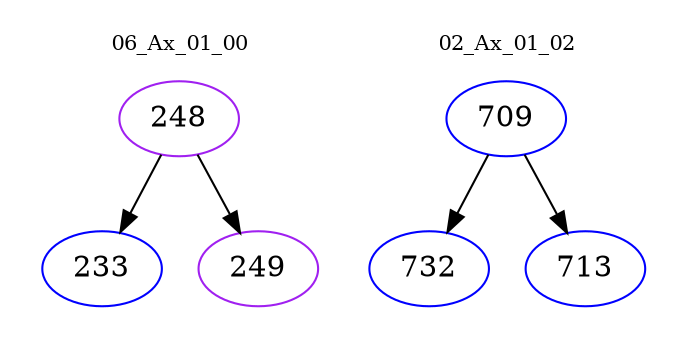digraph{
subgraph cluster_0 {
color = white
label = "06_Ax_01_00";
fontsize=10;
T0_248 [label="248", color="purple"]
T0_248 -> T0_233 [color="black"]
T0_233 [label="233", color="blue"]
T0_248 -> T0_249 [color="black"]
T0_249 [label="249", color="purple"]
}
subgraph cluster_1 {
color = white
label = "02_Ax_01_02";
fontsize=10;
T1_709 [label="709", color="blue"]
T1_709 -> T1_732 [color="black"]
T1_732 [label="732", color="blue"]
T1_709 -> T1_713 [color="black"]
T1_713 [label="713", color="blue"]
}
}
